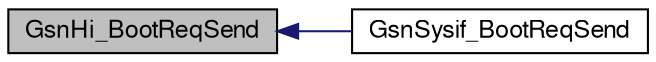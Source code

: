 digraph G
{
  edge [fontname="FreeSans",fontsize="12",labelfontname="FreeSans",labelfontsize="12"];
  node [fontname="FreeSans",fontsize="12",shape=record];
  rankdir=LR;
  Node1 [label="GsnHi_BootReqSend",height=0.2,width=0.4,color="black", fillcolor="grey75", style="filled" fontcolor="black"];
  Node1 -> Node2 [dir=back,color="midnightblue",fontsize="12",style="solid",fontname="FreeSans"];
  Node2 [label="GsnSysif_BootReqSend",height=0.2,width=0.4,color="black", fillcolor="white", style="filled",URL="$a00618.html#a70b76dcc66c3351ffd68e5b4269764ea"];
}
